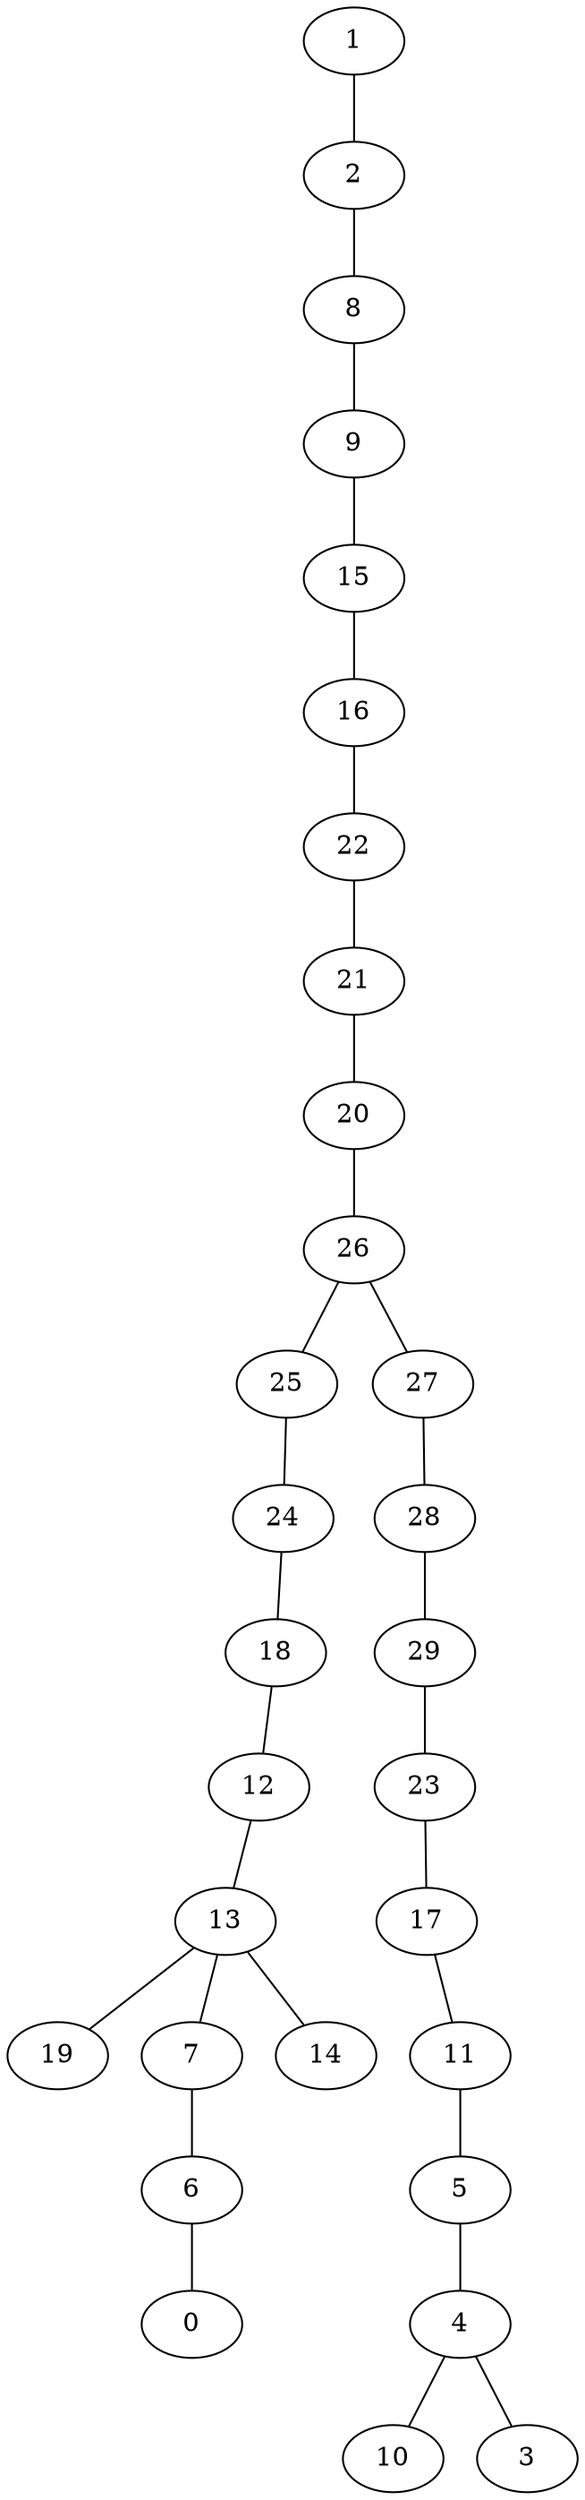 strict graph G {
1;
2;
8;
9;
15;
16;
22;
21;
20;
26;
25;
24;
18;
12;
13;
19;
7;
6;
0;
14;
27;
28;
29;
23;
17;
11;
5;
4;
10;
3;
18 -- 12;
1 -- 2;
26 -- 25;
20 -- 26;
4 -- 10;
25 -- 24;
8 -- 9;
4 -- 3;
15 -- 16;
17 -- 11;
24 -- 18;
7 -- 6;
6 -- 0;
27 -- 28;
2 -- 8;
9 -- 15;
16 -- 22;
23 -- 17;
28 -- 29;
29 -- 23;
13 -- 7;
13 -- 19;
21 -- 20;
13 -- 14;
11 -- 5;
26 -- 27;
22 -- 21;
5 -- 4;
12 -- 13;
}
